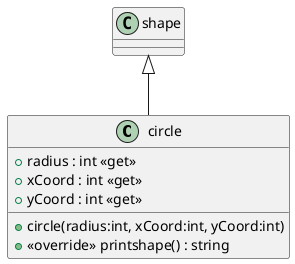 @startuml
class circle {
    + radius : int <<get>>
    + xCoord : int <<get>>
    + yCoord : int <<get>>
    + circle(radius:int, xCoord:int, yCoord:int)
    + <<override>> printshape() : string
}
shape <|-- circle
@enduml
